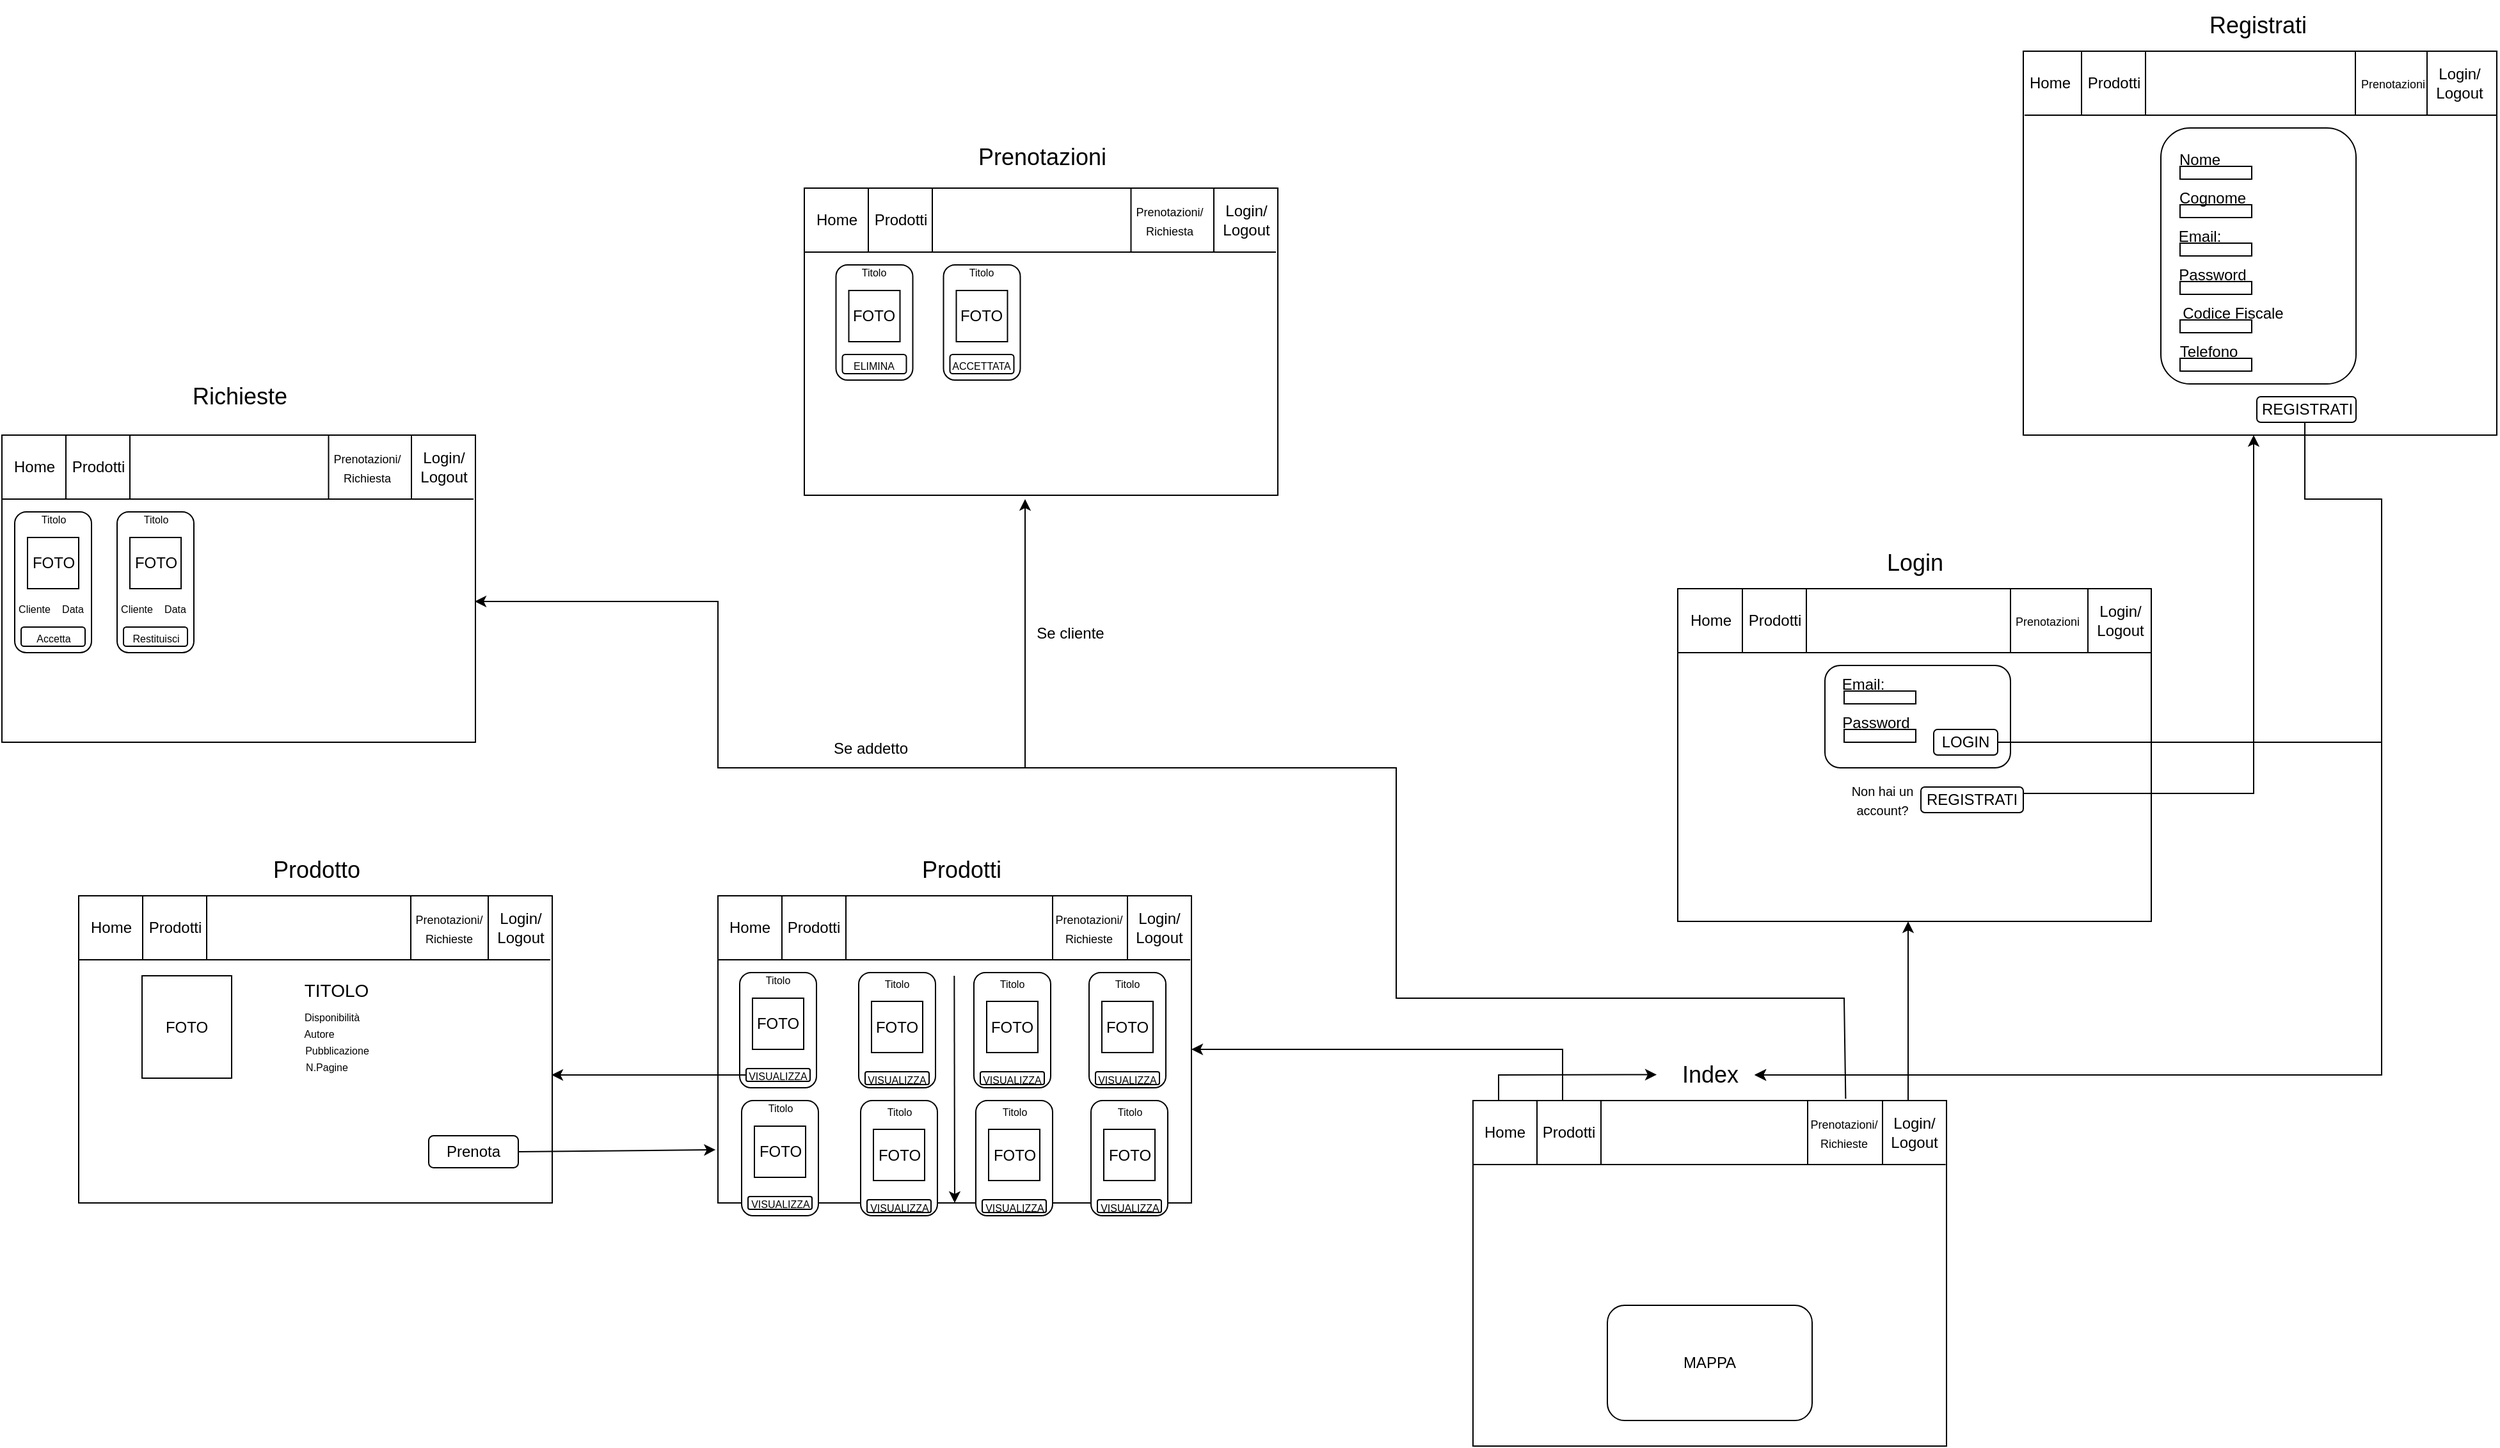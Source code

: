 <mxfile version="24.3.1" type="google">
  <diagram name="Pagina-1" id="uc-kW0rpbERetMhz8qgS">
    <mxGraphModel grid="1" page="1" gridSize="10" guides="1" tooltips="1" connect="1" arrows="1" fold="1" pageScale="1" pageWidth="827" pageHeight="1169" math="0" shadow="0">
      <root>
        <mxCell id="0" />
        <mxCell id="1" parent="0" />
        <mxCell id="d03LexUQMY0LzoibT8dm-57" value="" style="rounded=0;whiteSpace=wrap;html=1;" vertex="1" parent="1">
          <mxGeometry x="-430" y="-10" width="370" height="240" as="geometry" />
        </mxCell>
        <mxCell id="d03LexUQMY0LzoibT8dm-1" value="" style="rounded=0;whiteSpace=wrap;html=1;" vertex="1" parent="1">
          <mxGeometry x="160" y="150" width="370" height="270" as="geometry" />
        </mxCell>
        <mxCell id="d03LexUQMY0LzoibT8dm-2" value="&lt;font style=&quot;font-size: 18px;&quot;&gt;Index&lt;/font&gt;" style="text;html=1;align=center;verticalAlign=middle;resizable=0;points=[];autosize=1;strokeColor=none;fillColor=none;" vertex="1" parent="1">
          <mxGeometry x="310" y="110" width="70" height="40" as="geometry" />
        </mxCell>
        <mxCell id="d03LexUQMY0LzoibT8dm-4" value="MAPPA" style="rounded=1;whiteSpace=wrap;html=1;" vertex="1" parent="1">
          <mxGeometry x="265" y="310" width="160" height="90" as="geometry" />
        </mxCell>
        <mxCell id="d03LexUQMY0LzoibT8dm-5" value="" style="endArrow=none;html=1;rounded=0;entryX=0.998;entryY=0.185;entryDx=0;entryDy=0;entryPerimeter=0;" edge="1" parent="1" target="d03LexUQMY0LzoibT8dm-1">
          <mxGeometry width="50" height="50" relative="1" as="geometry">
            <mxPoint x="160" y="200" as="sourcePoint" />
            <mxPoint x="210" y="150" as="targetPoint" />
          </mxGeometry>
        </mxCell>
        <mxCell id="d03LexUQMY0LzoibT8dm-7" value="" style="endArrow=none;html=1;rounded=0;" edge="1" parent="1">
          <mxGeometry width="50" height="50" relative="1" as="geometry">
            <mxPoint x="210" y="200" as="sourcePoint" />
            <mxPoint x="210" y="150" as="targetPoint" />
          </mxGeometry>
        </mxCell>
        <mxCell id="d03LexUQMY0LzoibT8dm-8" value="Home" style="text;html=1;align=center;verticalAlign=middle;whiteSpace=wrap;rounded=0;" vertex="1" parent="1">
          <mxGeometry x="170" y="170" width="30" height="10" as="geometry" />
        </mxCell>
        <mxCell id="d03LexUQMY0LzoibT8dm-9" value="" style="endArrow=none;html=1;rounded=0;" edge="1" parent="1">
          <mxGeometry width="50" height="50" relative="1" as="geometry">
            <mxPoint x="260" y="200" as="sourcePoint" />
            <mxPoint x="260" y="150" as="targetPoint" />
          </mxGeometry>
        </mxCell>
        <mxCell id="d03LexUQMY0LzoibT8dm-10" value="Prodotti" style="text;html=1;align=center;verticalAlign=middle;whiteSpace=wrap;rounded=0;" vertex="1" parent="1">
          <mxGeometry x="220" y="170" width="30" height="10" as="geometry" />
        </mxCell>
        <mxCell id="d03LexUQMY0LzoibT8dm-12" value="" style="endArrow=none;html=1;rounded=0;" edge="1" parent="1">
          <mxGeometry width="50" height="50" relative="1" as="geometry">
            <mxPoint x="480" y="200" as="sourcePoint" />
            <mxPoint x="480" y="150" as="targetPoint" />
          </mxGeometry>
        </mxCell>
        <mxCell id="d03LexUQMY0LzoibT8dm-13" value="Login/&lt;div&gt;Logout&lt;/div&gt;" style="text;html=1;align=center;verticalAlign=middle;whiteSpace=wrap;rounded=0;" vertex="1" parent="1">
          <mxGeometry x="490" y="170" width="30" height="10" as="geometry" />
        </mxCell>
        <mxCell id="d03LexUQMY0LzoibT8dm-15" value="" style="endArrow=classic;html=1;rounded=0;" edge="1" parent="1">
          <mxGeometry width="50" height="50" relative="1" as="geometry">
            <mxPoint x="500" y="150" as="sourcePoint" />
            <mxPoint x="500" y="10" as="targetPoint" />
          </mxGeometry>
        </mxCell>
        <mxCell id="d03LexUQMY0LzoibT8dm-17" value="" style="rounded=0;whiteSpace=wrap;html=1;" vertex="1" parent="1">
          <mxGeometry x="320" y="-250" width="370" height="260" as="geometry" />
        </mxCell>
        <mxCell id="d03LexUQMY0LzoibT8dm-18" value="&lt;font style=&quot;font-size: 18px;&quot;&gt;Login&lt;/font&gt;" style="text;html=1;align=center;verticalAlign=middle;resizable=0;points=[];autosize=1;strokeColor=none;fillColor=none;" vertex="1" parent="1">
          <mxGeometry x="470" y="-290" width="70" height="40" as="geometry" />
        </mxCell>
        <mxCell id="d03LexUQMY0LzoibT8dm-19" value="" style="rounded=1;whiteSpace=wrap;html=1;" vertex="1" parent="1">
          <mxGeometry x="435" y="-190" width="145" height="80" as="geometry" />
        </mxCell>
        <mxCell id="d03LexUQMY0LzoibT8dm-20" value="" style="rounded=0;whiteSpace=wrap;html=1;" vertex="1" parent="1">
          <mxGeometry x="450" y="-170" width="56" height="10" as="geometry" />
        </mxCell>
        <mxCell id="d03LexUQMY0LzoibT8dm-21" value="" style="rounded=0;whiteSpace=wrap;html=1;" vertex="1" parent="1">
          <mxGeometry x="450" y="-140" width="56" height="10" as="geometry" />
        </mxCell>
        <mxCell id="d03LexUQMY0LzoibT8dm-22" value="Password" style="text;html=1;align=center;verticalAlign=middle;whiteSpace=wrap;rounded=0;" vertex="1" parent="1">
          <mxGeometry x="460" y="-150" width="30" height="10" as="geometry" />
        </mxCell>
        <mxCell id="d03LexUQMY0LzoibT8dm-23" value="Email:" style="text;html=1;align=center;verticalAlign=middle;whiteSpace=wrap;rounded=0;" vertex="1" parent="1">
          <mxGeometry x="450" y="-180" width="30" height="10" as="geometry" />
        </mxCell>
        <mxCell id="d03LexUQMY0LzoibT8dm-24" value="LOGIN" style="rounded=1;whiteSpace=wrap;html=1;" vertex="1" parent="1">
          <mxGeometry x="520" y="-140" width="50" height="20" as="geometry" />
        </mxCell>
        <mxCell id="d03LexUQMY0LzoibT8dm-26" value="&lt;font style=&quot;font-size: 10px;&quot;&gt;Non hai un account?&lt;/font&gt;" style="text;html=1;align=center;verticalAlign=middle;whiteSpace=wrap;rounded=0;" vertex="1" parent="1">
          <mxGeometry x="450" y="-100" width="60" height="30" as="geometry" />
        </mxCell>
        <mxCell id="d03LexUQMY0LzoibT8dm-27" value="REGISTRATI" style="rounded=1;whiteSpace=wrap;html=1;" vertex="1" parent="1">
          <mxGeometry x="510" y="-95" width="80" height="20" as="geometry" />
        </mxCell>
        <mxCell id="d03LexUQMY0LzoibT8dm-28" value="" style="endArrow=classic;html=1;rounded=0;" edge="1" parent="1">
          <mxGeometry width="50" height="50" relative="1" as="geometry">
            <mxPoint x="570" y="-130" as="sourcePoint" />
            <mxPoint x="380" y="130" as="targetPoint" />
            <Array as="points">
              <mxPoint x="870" y="-130" />
              <mxPoint x="870" y="130" />
            </Array>
          </mxGeometry>
        </mxCell>
        <mxCell id="d03LexUQMY0LzoibT8dm-29" value="" style="endArrow=classic;html=1;rounded=0;" edge="1" parent="1">
          <mxGeometry width="50" height="50" relative="1" as="geometry">
            <mxPoint x="590" y="-90" as="sourcePoint" />
            <mxPoint x="770" y="-370" as="targetPoint" />
            <Array as="points">
              <mxPoint x="770" y="-90" />
            </Array>
          </mxGeometry>
        </mxCell>
        <mxCell id="d03LexUQMY0LzoibT8dm-30" value="" style="rounded=0;whiteSpace=wrap;html=1;" vertex="1" parent="1">
          <mxGeometry x="590" y="-670" width="370" height="300" as="geometry" />
        </mxCell>
        <mxCell id="d03LexUQMY0LzoibT8dm-32" value="&lt;font style=&quot;font-size: 18px;&quot;&gt;Registrati&lt;/font&gt;" style="text;html=1;align=center;verticalAlign=middle;resizable=0;points=[];autosize=1;strokeColor=none;fillColor=none;" vertex="1" parent="1">
          <mxGeometry x="722.5" y="-710" width="100" height="40" as="geometry" />
        </mxCell>
        <mxCell id="d03LexUQMY0LzoibT8dm-33" value="" style="rounded=1;whiteSpace=wrap;html=1;" vertex="1" parent="1">
          <mxGeometry x="697.5" y="-610" width="152.5" height="200" as="geometry" />
        </mxCell>
        <mxCell id="d03LexUQMY0LzoibT8dm-34" value="" style="rounded=0;whiteSpace=wrap;html=1;" vertex="1" parent="1">
          <mxGeometry x="712.5" y="-520" width="56" height="10" as="geometry" />
        </mxCell>
        <mxCell id="d03LexUQMY0LzoibT8dm-35" value="" style="rounded=0;whiteSpace=wrap;html=1;" vertex="1" parent="1">
          <mxGeometry x="712.5" y="-490" width="56" height="10" as="geometry" />
        </mxCell>
        <mxCell id="d03LexUQMY0LzoibT8dm-36" value="Password" style="text;html=1;align=center;verticalAlign=middle;whiteSpace=wrap;rounded=0;" vertex="1" parent="1">
          <mxGeometry x="722.5" y="-500" width="30" height="10" as="geometry" />
        </mxCell>
        <mxCell id="d03LexUQMY0LzoibT8dm-37" value="Email:" style="text;html=1;align=center;verticalAlign=middle;whiteSpace=wrap;rounded=0;" vertex="1" parent="1">
          <mxGeometry x="712.5" y="-530" width="30" height="10" as="geometry" />
        </mxCell>
        <mxCell id="d03LexUQMY0LzoibT8dm-38" value="REGISTRATI" style="rounded=1;whiteSpace=wrap;html=1;" vertex="1" parent="1">
          <mxGeometry x="772.5" y="-400" width="77.5" height="20" as="geometry" />
        </mxCell>
        <mxCell id="d03LexUQMY0LzoibT8dm-41" value="" style="rounded=0;whiteSpace=wrap;html=1;" vertex="1" parent="1">
          <mxGeometry x="712.5" y="-580" width="56" height="10" as="geometry" />
        </mxCell>
        <mxCell id="d03LexUQMY0LzoibT8dm-42" value="" style="rounded=0;whiteSpace=wrap;html=1;" vertex="1" parent="1">
          <mxGeometry x="712.5" y="-550" width="56" height="10" as="geometry" />
        </mxCell>
        <mxCell id="d03LexUQMY0LzoibT8dm-43" value="Cognome" style="text;html=1;align=center;verticalAlign=middle;whiteSpace=wrap;rounded=0;" vertex="1" parent="1">
          <mxGeometry x="722.5" y="-560" width="30" height="10" as="geometry" />
        </mxCell>
        <mxCell id="d03LexUQMY0LzoibT8dm-44" value="Nome" style="text;html=1;align=center;verticalAlign=middle;whiteSpace=wrap;rounded=0;" vertex="1" parent="1">
          <mxGeometry x="712.5" y="-590" width="30" height="10" as="geometry" />
        </mxCell>
        <mxCell id="d03LexUQMY0LzoibT8dm-45" value="" style="rounded=0;whiteSpace=wrap;html=1;" vertex="1" parent="1">
          <mxGeometry x="712.5" y="-460" width="56" height="10" as="geometry" />
        </mxCell>
        <mxCell id="d03LexUQMY0LzoibT8dm-46" value="&lt;div&gt;&lt;span style=&quot;background-color: initial;&quot;&gt;Codice Fiscale&lt;/span&gt;&lt;br&gt;&lt;/div&gt;" style="text;html=1;align=center;verticalAlign=middle;whiteSpace=wrap;rounded=0;" vertex="1" parent="1">
          <mxGeometry x="710" y="-470" width="87.5" height="10" as="geometry" />
        </mxCell>
        <mxCell id="d03LexUQMY0LzoibT8dm-49" value="" style="endArrow=classic;html=1;rounded=0;" edge="1" parent="1">
          <mxGeometry width="50" height="50" relative="1" as="geometry">
            <mxPoint x="810" y="-380" as="sourcePoint" />
            <mxPoint x="380" y="130" as="targetPoint" />
            <Array as="points">
              <mxPoint x="810" y="-320" />
              <mxPoint x="870" y="-320" />
              <mxPoint x="870" y="-130" />
              <mxPoint x="870" y="130" />
            </Array>
          </mxGeometry>
        </mxCell>
        <mxCell id="d03LexUQMY0LzoibT8dm-54" value="" style="endArrow=classic;html=1;rounded=0;entryX=-0.093;entryY=0.494;entryDx=0;entryDy=0;entryPerimeter=0;" edge="1" parent="1" target="d03LexUQMY0LzoibT8dm-2">
          <mxGeometry width="50" height="50" relative="1" as="geometry">
            <mxPoint x="180" y="150" as="sourcePoint" />
            <mxPoint x="230" y="100" as="targetPoint" />
            <Array as="points">
              <mxPoint x="180" y="130" />
            </Array>
          </mxGeometry>
        </mxCell>
        <mxCell id="d03LexUQMY0LzoibT8dm-55" value="" style="endArrow=classic;html=1;rounded=0;entryX=1;entryY=0.5;entryDx=0;entryDy=0;" edge="1" parent="1" target="d03LexUQMY0LzoibT8dm-57">
          <mxGeometry width="50" height="50" relative="1" as="geometry">
            <mxPoint x="230" y="150" as="sourcePoint" />
            <mxPoint x="-50" y="110" as="targetPoint" />
            <Array as="points">
              <mxPoint x="230" y="110" />
            </Array>
          </mxGeometry>
        </mxCell>
        <mxCell id="d03LexUQMY0LzoibT8dm-58" value="" style="endArrow=none;html=1;rounded=0;entryX=0.998;entryY=0.185;entryDx=0;entryDy=0;entryPerimeter=0;" edge="1" parent="1">
          <mxGeometry width="50" height="50" relative="1" as="geometry">
            <mxPoint x="320.5" y="-200" as="sourcePoint" />
            <mxPoint x="689.5" y="-200" as="targetPoint" />
          </mxGeometry>
        </mxCell>
        <mxCell id="d03LexUQMY0LzoibT8dm-59" value="" style="endArrow=none;html=1;rounded=0;" edge="1" parent="1">
          <mxGeometry width="50" height="50" relative="1" as="geometry">
            <mxPoint x="370.5" y="-200" as="sourcePoint" />
            <mxPoint x="370.5" y="-250" as="targetPoint" />
          </mxGeometry>
        </mxCell>
        <mxCell id="d03LexUQMY0LzoibT8dm-60" value="Home" style="text;html=1;align=center;verticalAlign=middle;whiteSpace=wrap;rounded=0;" vertex="1" parent="1">
          <mxGeometry x="330.5" y="-230" width="30" height="10" as="geometry" />
        </mxCell>
        <mxCell id="d03LexUQMY0LzoibT8dm-61" value="" style="endArrow=none;html=1;rounded=0;" edge="1" parent="1">
          <mxGeometry width="50" height="50" relative="1" as="geometry">
            <mxPoint x="420.5" y="-200" as="sourcePoint" />
            <mxPoint x="420.5" y="-250" as="targetPoint" />
          </mxGeometry>
        </mxCell>
        <mxCell id="d03LexUQMY0LzoibT8dm-62" value="Prodotti" style="text;html=1;align=center;verticalAlign=middle;whiteSpace=wrap;rounded=0;" vertex="1" parent="1">
          <mxGeometry x="380.5" y="-230" width="30" height="10" as="geometry" />
        </mxCell>
        <mxCell id="d03LexUQMY0LzoibT8dm-63" value="" style="endArrow=none;html=1;rounded=0;" edge="1" parent="1">
          <mxGeometry width="50" height="50" relative="1" as="geometry">
            <mxPoint x="640.5" y="-200" as="sourcePoint" />
            <mxPoint x="640.5" y="-250" as="targetPoint" />
          </mxGeometry>
        </mxCell>
        <mxCell id="d03LexUQMY0LzoibT8dm-64" value="Login/&lt;div&gt;Logout&lt;/div&gt;" style="text;html=1;align=center;verticalAlign=middle;whiteSpace=wrap;rounded=0;" vertex="1" parent="1">
          <mxGeometry x="650.5" y="-230" width="30" height="10" as="geometry" />
        </mxCell>
        <mxCell id="d03LexUQMY0LzoibT8dm-76" value="" style="endArrow=none;html=1;rounded=0;entryX=0.998;entryY=0.185;entryDx=0;entryDy=0;entryPerimeter=0;" edge="1" parent="1">
          <mxGeometry width="50" height="50" relative="1" as="geometry">
            <mxPoint x="591" y="-620" as="sourcePoint" />
            <mxPoint x="960" y="-620" as="targetPoint" />
          </mxGeometry>
        </mxCell>
        <mxCell id="d03LexUQMY0LzoibT8dm-77" value="" style="endArrow=none;html=1;rounded=0;" edge="1" parent="1">
          <mxGeometry width="50" height="50" relative="1" as="geometry">
            <mxPoint x="635.5" y="-620" as="sourcePoint" />
            <mxPoint x="635.5" y="-670" as="targetPoint" />
          </mxGeometry>
        </mxCell>
        <mxCell id="d03LexUQMY0LzoibT8dm-78" value="Home" style="text;html=1;align=center;verticalAlign=middle;whiteSpace=wrap;rounded=0;" vertex="1" parent="1">
          <mxGeometry x="595.5" y="-650" width="30" height="10" as="geometry" />
        </mxCell>
        <mxCell id="d03LexUQMY0LzoibT8dm-79" value="" style="endArrow=none;html=1;rounded=0;" edge="1" parent="1">
          <mxGeometry width="50" height="50" relative="1" as="geometry">
            <mxPoint x="685.5" y="-620" as="sourcePoint" />
            <mxPoint x="685.5" y="-670" as="targetPoint" />
          </mxGeometry>
        </mxCell>
        <mxCell id="d03LexUQMY0LzoibT8dm-80" value="Prodotti" style="text;html=1;align=center;verticalAlign=middle;whiteSpace=wrap;rounded=0;" vertex="1" parent="1">
          <mxGeometry x="645.5" y="-650" width="30" height="10" as="geometry" />
        </mxCell>
        <mxCell id="d03LexUQMY0LzoibT8dm-81" value="" style="endArrow=none;html=1;rounded=0;" edge="1" parent="1">
          <mxGeometry width="50" height="50" relative="1" as="geometry">
            <mxPoint x="905.5" y="-620" as="sourcePoint" />
            <mxPoint x="905.5" y="-670" as="targetPoint" />
          </mxGeometry>
        </mxCell>
        <mxCell id="d03LexUQMY0LzoibT8dm-82" value="Login/&lt;div&gt;Logout&lt;/div&gt;" style="text;html=1;align=center;verticalAlign=middle;whiteSpace=wrap;rounded=0;" vertex="1" parent="1">
          <mxGeometry x="915.5" y="-650" width="30" height="10" as="geometry" />
        </mxCell>
        <mxCell id="d03LexUQMY0LzoibT8dm-83" value="&lt;span style=&quot;font-size: 18px;&quot;&gt;Prodotti&lt;/span&gt;" style="text;html=1;align=center;verticalAlign=middle;resizable=0;points=[];autosize=1;strokeColor=none;fillColor=none;" vertex="1" parent="1">
          <mxGeometry x="-285" y="-50" width="90" height="40" as="geometry" />
        </mxCell>
        <mxCell id="d03LexUQMY0LzoibT8dm-85" value="" style="endArrow=none;html=1;rounded=0;entryX=0.998;entryY=0.185;entryDx=0;entryDy=0;entryPerimeter=0;" edge="1" parent="1">
          <mxGeometry width="50" height="50" relative="1" as="geometry">
            <mxPoint x="-430" y="40" as="sourcePoint" />
            <mxPoint x="-61" y="40" as="targetPoint" />
          </mxGeometry>
        </mxCell>
        <mxCell id="d03LexUQMY0LzoibT8dm-86" value="" style="endArrow=none;html=1;rounded=0;" edge="1" parent="1">
          <mxGeometry width="50" height="50" relative="1" as="geometry">
            <mxPoint x="-380" y="40" as="sourcePoint" />
            <mxPoint x="-380" y="-10" as="targetPoint" />
          </mxGeometry>
        </mxCell>
        <mxCell id="d03LexUQMY0LzoibT8dm-87" value="Home" style="text;html=1;align=center;verticalAlign=middle;whiteSpace=wrap;rounded=0;" vertex="1" parent="1">
          <mxGeometry x="-420" y="10" width="30" height="10" as="geometry" />
        </mxCell>
        <mxCell id="d03LexUQMY0LzoibT8dm-88" value="" style="endArrow=none;html=1;rounded=0;" edge="1" parent="1">
          <mxGeometry width="50" height="50" relative="1" as="geometry">
            <mxPoint x="-330" y="40" as="sourcePoint" />
            <mxPoint x="-330" y="-10" as="targetPoint" />
          </mxGeometry>
        </mxCell>
        <mxCell id="d03LexUQMY0LzoibT8dm-89" value="Prodotti" style="text;html=1;align=center;verticalAlign=middle;whiteSpace=wrap;rounded=0;" vertex="1" parent="1">
          <mxGeometry x="-370" y="10" width="30" height="10" as="geometry" />
        </mxCell>
        <mxCell id="d03LexUQMY0LzoibT8dm-90" value="" style="endArrow=none;html=1;rounded=0;" edge="1" parent="1">
          <mxGeometry width="50" height="50" relative="1" as="geometry">
            <mxPoint x="-110" y="40" as="sourcePoint" />
            <mxPoint x="-110" y="-10" as="targetPoint" />
          </mxGeometry>
        </mxCell>
        <mxCell id="d03LexUQMY0LzoibT8dm-91" value="Login/&lt;div&gt;Logout&lt;/div&gt;" style="text;html=1;align=center;verticalAlign=middle;whiteSpace=wrap;rounded=0;" vertex="1" parent="1">
          <mxGeometry x="-100" y="10" width="30" height="10" as="geometry" />
        </mxCell>
        <mxCell id="d03LexUQMY0LzoibT8dm-94" value="" style="rounded=1;whiteSpace=wrap;html=1;" vertex="1" parent="1">
          <mxGeometry x="-230" y="50" width="60" height="90" as="geometry" />
        </mxCell>
        <mxCell id="d03LexUQMY0LzoibT8dm-93" value="" style="rounded=1;whiteSpace=wrap;html=1;" vertex="1" parent="1">
          <mxGeometry x="-320" y="50" width="60" height="90" as="geometry" />
        </mxCell>
        <mxCell id="d03LexUQMY0LzoibT8dm-92" value="" style="rounded=1;whiteSpace=wrap;html=1;" vertex="1" parent="1">
          <mxGeometry x="-413" y="50" width="60" height="90" as="geometry" />
        </mxCell>
        <mxCell id="d03LexUQMY0LzoibT8dm-95" value="" style="rounded=1;whiteSpace=wrap;html=1;" vertex="1" parent="1">
          <mxGeometry x="-140" y="50" width="60" height="90" as="geometry" />
        </mxCell>
        <mxCell id="d03LexUQMY0LzoibT8dm-104" value="&lt;font style=&quot;font-size: 8px;&quot;&gt;Titolo&lt;/font&gt;" style="text;html=1;align=center;verticalAlign=middle;whiteSpace=wrap;rounded=0;" vertex="1" parent="1">
          <mxGeometry x="-393" y="50" width="20" height="10" as="geometry" />
        </mxCell>
        <mxCell id="d03LexUQMY0LzoibT8dm-106" value="&lt;font style=&quot;font-size: 8px;&quot;&gt;VISUALIZZA&lt;/font&gt;" style="rounded=1;whiteSpace=wrap;html=1;" vertex="1" parent="1">
          <mxGeometry x="-408" y="125" width="50" height="10" as="geometry" />
        </mxCell>
        <mxCell id="d03LexUQMY0LzoibT8dm-108" value="FOTO" style="rounded=0;whiteSpace=wrap;html=1;" vertex="1" parent="1">
          <mxGeometry x="-403" y="70" width="40" height="40" as="geometry" />
        </mxCell>
        <mxCell id="d03LexUQMY0LzoibT8dm-109" value="&lt;font style=&quot;font-size: 8px;&quot;&gt;Titolo&lt;/font&gt;" style="text;html=1;align=center;verticalAlign=middle;whiteSpace=wrap;rounded=0;" vertex="1" parent="1">
          <mxGeometry x="-300" y="52.5" width="20" height="10" as="geometry" />
        </mxCell>
        <mxCell id="d03LexUQMY0LzoibT8dm-110" value="&lt;font style=&quot;font-size: 8px;&quot;&gt;VISUALIZZA&lt;/font&gt;" style="rounded=1;whiteSpace=wrap;html=1;" vertex="1" parent="1">
          <mxGeometry x="-315" y="127.5" width="50" height="10" as="geometry" />
        </mxCell>
        <mxCell id="d03LexUQMY0LzoibT8dm-111" value="FOTO" style="rounded=0;whiteSpace=wrap;html=1;" vertex="1" parent="1">
          <mxGeometry x="-310" y="72.5" width="40" height="40" as="geometry" />
        </mxCell>
        <mxCell id="d03LexUQMY0LzoibT8dm-112" value="&lt;font style=&quot;font-size: 8px;&quot;&gt;Titolo&lt;/font&gt;" style="text;html=1;align=center;verticalAlign=middle;whiteSpace=wrap;rounded=0;" vertex="1" parent="1">
          <mxGeometry x="-210" y="52.5" width="20" height="10" as="geometry" />
        </mxCell>
        <mxCell id="d03LexUQMY0LzoibT8dm-113" value="&lt;font style=&quot;font-size: 8px;&quot;&gt;VISUALIZZA&lt;/font&gt;" style="rounded=1;whiteSpace=wrap;html=1;" vertex="1" parent="1">
          <mxGeometry x="-225" y="127.5" width="50" height="10" as="geometry" />
        </mxCell>
        <mxCell id="d03LexUQMY0LzoibT8dm-114" value="FOTO" style="rounded=0;whiteSpace=wrap;html=1;" vertex="1" parent="1">
          <mxGeometry x="-220" y="72.5" width="40" height="40" as="geometry" />
        </mxCell>
        <mxCell id="d03LexUQMY0LzoibT8dm-115" value="&lt;font style=&quot;font-size: 8px;&quot;&gt;Titolo&lt;/font&gt;" style="text;html=1;align=center;verticalAlign=middle;whiteSpace=wrap;rounded=0;" vertex="1" parent="1">
          <mxGeometry x="-120" y="52.5" width="20" height="10" as="geometry" />
        </mxCell>
        <mxCell id="d03LexUQMY0LzoibT8dm-116" value="&lt;font style=&quot;font-size: 8px;&quot;&gt;VISUALIZZA&lt;/font&gt;" style="rounded=1;whiteSpace=wrap;html=1;" vertex="1" parent="1">
          <mxGeometry x="-135" y="127.5" width="50" height="10" as="geometry" />
        </mxCell>
        <mxCell id="d03LexUQMY0LzoibT8dm-117" value="FOTO" style="rounded=0;whiteSpace=wrap;html=1;" vertex="1" parent="1">
          <mxGeometry x="-130" y="72.5" width="40" height="40" as="geometry" />
        </mxCell>
        <mxCell id="d03LexUQMY0LzoibT8dm-118" value="" style="rounded=1;whiteSpace=wrap;html=1;" vertex="1" parent="1">
          <mxGeometry x="-228.5" y="150" width="60" height="90" as="geometry" />
        </mxCell>
        <mxCell id="d03LexUQMY0LzoibT8dm-119" value="" style="rounded=1;whiteSpace=wrap;html=1;" vertex="1" parent="1">
          <mxGeometry x="-318.5" y="150" width="60" height="90" as="geometry" />
        </mxCell>
        <mxCell id="d03LexUQMY0LzoibT8dm-120" value="" style="rounded=1;whiteSpace=wrap;html=1;" vertex="1" parent="1">
          <mxGeometry x="-411.5" y="150" width="60" height="90" as="geometry" />
        </mxCell>
        <mxCell id="d03LexUQMY0LzoibT8dm-121" value="" style="rounded=1;whiteSpace=wrap;html=1;" vertex="1" parent="1">
          <mxGeometry x="-138.5" y="150" width="60" height="90" as="geometry" />
        </mxCell>
        <mxCell id="d03LexUQMY0LzoibT8dm-122" value="&lt;font style=&quot;font-size: 8px;&quot;&gt;Titolo&lt;/font&gt;" style="text;html=1;align=center;verticalAlign=middle;whiteSpace=wrap;rounded=0;" vertex="1" parent="1">
          <mxGeometry x="-391.5" y="150" width="20" height="10" as="geometry" />
        </mxCell>
        <mxCell id="d03LexUQMY0LzoibT8dm-123" value="&lt;font style=&quot;font-size: 8px;&quot;&gt;VISUALIZZA&lt;/font&gt;" style="rounded=1;whiteSpace=wrap;html=1;" vertex="1" parent="1">
          <mxGeometry x="-406.5" y="225" width="50" height="10" as="geometry" />
        </mxCell>
        <mxCell id="d03LexUQMY0LzoibT8dm-124" value="FOTO" style="rounded=0;whiteSpace=wrap;html=1;" vertex="1" parent="1">
          <mxGeometry x="-401.5" y="170" width="40" height="40" as="geometry" />
        </mxCell>
        <mxCell id="d03LexUQMY0LzoibT8dm-125" value="&lt;font style=&quot;font-size: 8px;&quot;&gt;Titolo&lt;/font&gt;" style="text;html=1;align=center;verticalAlign=middle;whiteSpace=wrap;rounded=0;" vertex="1" parent="1">
          <mxGeometry x="-298.5" y="152.5" width="20" height="10" as="geometry" />
        </mxCell>
        <mxCell id="d03LexUQMY0LzoibT8dm-126" value="&lt;font style=&quot;font-size: 8px;&quot;&gt;VISUALIZZA&lt;/font&gt;" style="rounded=1;whiteSpace=wrap;html=1;" vertex="1" parent="1">
          <mxGeometry x="-313.5" y="227.5" width="50" height="10" as="geometry" />
        </mxCell>
        <mxCell id="d03LexUQMY0LzoibT8dm-127" value="FOTO" style="rounded=0;whiteSpace=wrap;html=1;" vertex="1" parent="1">
          <mxGeometry x="-308.5" y="172.5" width="40" height="40" as="geometry" />
        </mxCell>
        <mxCell id="d03LexUQMY0LzoibT8dm-128" value="&lt;font style=&quot;font-size: 8px;&quot;&gt;Titolo&lt;/font&gt;" style="text;html=1;align=center;verticalAlign=middle;whiteSpace=wrap;rounded=0;" vertex="1" parent="1">
          <mxGeometry x="-208.5" y="152.5" width="20" height="10" as="geometry" />
        </mxCell>
        <mxCell id="d03LexUQMY0LzoibT8dm-129" value="&lt;font style=&quot;font-size: 8px;&quot;&gt;VISUALIZZA&lt;/font&gt;" style="rounded=1;whiteSpace=wrap;html=1;" vertex="1" parent="1">
          <mxGeometry x="-223.5" y="227.5" width="50" height="10" as="geometry" />
        </mxCell>
        <mxCell id="d03LexUQMY0LzoibT8dm-130" value="FOTO" style="rounded=0;whiteSpace=wrap;html=1;" vertex="1" parent="1">
          <mxGeometry x="-218.5" y="172.5" width="40" height="40" as="geometry" />
        </mxCell>
        <mxCell id="d03LexUQMY0LzoibT8dm-131" value="&lt;font style=&quot;font-size: 8px;&quot;&gt;Titolo&lt;/font&gt;" style="text;html=1;align=center;verticalAlign=middle;whiteSpace=wrap;rounded=0;" vertex="1" parent="1">
          <mxGeometry x="-118.5" y="152.5" width="20" height="10" as="geometry" />
        </mxCell>
        <mxCell id="d03LexUQMY0LzoibT8dm-132" value="&lt;font style=&quot;font-size: 8px;&quot;&gt;VISUALIZZA&lt;/font&gt;" style="rounded=1;whiteSpace=wrap;html=1;" vertex="1" parent="1">
          <mxGeometry x="-133.5" y="227.5" width="50" height="10" as="geometry" />
        </mxCell>
        <mxCell id="d03LexUQMY0LzoibT8dm-133" value="FOTO" style="rounded=0;whiteSpace=wrap;html=1;" vertex="1" parent="1">
          <mxGeometry x="-128.5" y="172.5" width="40" height="40" as="geometry" />
        </mxCell>
        <mxCell id="d03LexUQMY0LzoibT8dm-134" value="" style="endArrow=classic;html=1;rounded=0;entryX=0.5;entryY=1;entryDx=0;entryDy=0;" edge="1" parent="1" target="d03LexUQMY0LzoibT8dm-57">
          <mxGeometry width="50" height="50" relative="1" as="geometry">
            <mxPoint x="-245.33" y="52.5" as="sourcePoint" />
            <mxPoint x="-245.33" y="112.5" as="targetPoint" />
          </mxGeometry>
        </mxCell>
        <mxCell id="d03LexUQMY0LzoibT8dm-136" value="" style="endArrow=classic;html=1;rounded=0;exitX=0;exitY=0.5;exitDx=0;exitDy=0;" edge="1" parent="1" source="d03LexUQMY0LzoibT8dm-106">
          <mxGeometry width="50" height="50" relative="1" as="geometry">
            <mxPoint x="-540" y="150" as="sourcePoint" />
            <mxPoint x="-560" y="130" as="targetPoint" />
          </mxGeometry>
        </mxCell>
        <mxCell id="d03LexUQMY0LzoibT8dm-146" value="" style="rounded=0;whiteSpace=wrap;html=1;" vertex="1" parent="1">
          <mxGeometry x="-929.5" y="-10" width="370" height="240" as="geometry" />
        </mxCell>
        <mxCell id="d03LexUQMY0LzoibT8dm-147" value="" style="endArrow=none;html=1;rounded=0;" edge="1" parent="1">
          <mxGeometry width="50" height="50" relative="1" as="geometry">
            <mxPoint x="-879.5" y="40" as="sourcePoint" />
            <mxPoint x="-879.5" y="-10" as="targetPoint" />
          </mxGeometry>
        </mxCell>
        <mxCell id="d03LexUQMY0LzoibT8dm-148" value="Home" style="text;html=1;align=center;verticalAlign=middle;whiteSpace=wrap;rounded=0;" vertex="1" parent="1">
          <mxGeometry x="-919.5" y="10" width="30" height="10" as="geometry" />
        </mxCell>
        <mxCell id="d03LexUQMY0LzoibT8dm-149" value="" style="endArrow=none;html=1;rounded=0;" edge="1" parent="1">
          <mxGeometry width="50" height="50" relative="1" as="geometry">
            <mxPoint x="-829.5" y="40" as="sourcePoint" />
            <mxPoint x="-829.5" y="-10" as="targetPoint" />
          </mxGeometry>
        </mxCell>
        <mxCell id="d03LexUQMY0LzoibT8dm-150" value="Prodotti" style="text;html=1;align=center;verticalAlign=middle;whiteSpace=wrap;rounded=0;" vertex="1" parent="1">
          <mxGeometry x="-869.5" y="10" width="30" height="10" as="geometry" />
        </mxCell>
        <mxCell id="d03LexUQMY0LzoibT8dm-151" value="" style="endArrow=none;html=1;rounded=0;" edge="1" parent="1">
          <mxGeometry width="50" height="50" relative="1" as="geometry">
            <mxPoint x="-609.5" y="40" as="sourcePoint" />
            <mxPoint x="-609.5" y="-10" as="targetPoint" />
          </mxGeometry>
        </mxCell>
        <mxCell id="d03LexUQMY0LzoibT8dm-152" value="Login/&lt;div&gt;Logout&lt;/div&gt;" style="text;html=1;align=center;verticalAlign=middle;whiteSpace=wrap;rounded=0;" vertex="1" parent="1">
          <mxGeometry x="-599.5" y="10" width="30" height="10" as="geometry" />
        </mxCell>
        <mxCell id="d03LexUQMY0LzoibT8dm-153" value="" style="endArrow=none;html=1;rounded=0;entryX=0.998;entryY=0.185;entryDx=0;entryDy=0;entryPerimeter=0;" edge="1" parent="1">
          <mxGeometry width="50" height="50" relative="1" as="geometry">
            <mxPoint x="-930" y="40" as="sourcePoint" />
            <mxPoint x="-561" y="40" as="targetPoint" />
          </mxGeometry>
        </mxCell>
        <mxCell id="d03LexUQMY0LzoibT8dm-155" value="&lt;span style=&quot;font-size: 18px;&quot;&gt;Prodotto&lt;/span&gt;" style="text;html=1;align=center;verticalAlign=middle;resizable=0;points=[];autosize=1;strokeColor=none;fillColor=none;" vertex="1" parent="1">
          <mxGeometry x="-789.5" y="-50" width="90" height="40" as="geometry" />
        </mxCell>
        <mxCell id="d03LexUQMY0LzoibT8dm-157" value="FOTO" style="rounded=0;whiteSpace=wrap;html=1;" vertex="1" parent="1">
          <mxGeometry x="-880" y="52.5" width="70" height="80" as="geometry" />
        </mxCell>
        <mxCell id="d03LexUQMY0LzoibT8dm-161" value="&lt;font style=&quot;font-size: 14px;&quot;&gt;TITOLO&lt;/font&gt;" style="text;html=1;align=center;verticalAlign=middle;whiteSpace=wrap;rounded=0;" vertex="1" parent="1">
          <mxGeometry x="-800" y="50" width="144" height="27" as="geometry" />
        </mxCell>
        <mxCell id="d03LexUQMY0LzoibT8dm-162" value="&lt;font style=&quot;font-size: 8px;&quot;&gt;Disponibilità&lt;/font&gt;" style="text;html=1;align=center;verticalAlign=middle;whiteSpace=wrap;rounded=0;" vertex="1" parent="1">
          <mxGeometry x="-753" y="77" width="43" height="13" as="geometry" />
        </mxCell>
        <mxCell id="d03LexUQMY0LzoibT8dm-163" value="&lt;font style=&quot;font-size: 8px;&quot;&gt;Autore&lt;/font&gt;" style="text;html=1;align=center;verticalAlign=middle;whiteSpace=wrap;rounded=0;" vertex="1" parent="1">
          <mxGeometry x="-753" y="90" width="23" height="13" as="geometry" />
        </mxCell>
        <mxCell id="d03LexUQMY0LzoibT8dm-165" value="&lt;font style=&quot;font-size: 8px;&quot;&gt;Pubblicazione&lt;/font&gt;" style="text;html=1;align=center;verticalAlign=middle;whiteSpace=wrap;rounded=0;" vertex="1" parent="1">
          <mxGeometry x="-754.5" y="103.5" width="53" height="13" as="geometry" />
        </mxCell>
        <mxCell id="d03LexUQMY0LzoibT8dm-166" value="Prenota" style="rounded=1;whiteSpace=wrap;html=1;" vertex="1" parent="1">
          <mxGeometry x="-656" y="177.5" width="70" height="25" as="geometry" />
        </mxCell>
        <mxCell id="d03LexUQMY0LzoibT8dm-167" value="" style="rounded=0;whiteSpace=wrap;html=1;" vertex="1" parent="1">
          <mxGeometry x="712.5" y="-430" width="56" height="10" as="geometry" />
        </mxCell>
        <mxCell id="d03LexUQMY0LzoibT8dm-168" value="&lt;div&gt;&lt;span style=&quot;background-color: initial;&quot;&gt;Telefono&lt;/span&gt;&lt;br&gt;&lt;/div&gt;" style="text;html=1;align=center;verticalAlign=middle;whiteSpace=wrap;rounded=0;" vertex="1" parent="1">
          <mxGeometry x="710" y="-440" width="50" height="10" as="geometry" />
        </mxCell>
        <mxCell id="d03LexUQMY0LzoibT8dm-170" value="" style="endArrow=none;html=1;rounded=0;" edge="1" parent="1">
          <mxGeometry width="50" height="50" relative="1" as="geometry">
            <mxPoint x="-670" y="40" as="sourcePoint" />
            <mxPoint x="-670" y="-10" as="targetPoint" />
          </mxGeometry>
        </mxCell>
        <mxCell id="d03LexUQMY0LzoibT8dm-171" value="&lt;font style=&quot;font-size: 9px;&quot;&gt;Prenotazioni/&lt;/font&gt;&lt;div&gt;&lt;font style=&quot;font-size: 9px;&quot;&gt;Richieste&lt;/font&gt;&lt;/div&gt;" style="text;html=1;align=center;verticalAlign=middle;whiteSpace=wrap;rounded=0;" vertex="1" parent="1">
          <mxGeometry x="-650" y="10" width="20" height="10" as="geometry" />
        </mxCell>
        <mxCell id="d03LexUQMY0LzoibT8dm-173" value="" style="endArrow=none;html=1;rounded=0;" edge="1" parent="1">
          <mxGeometry width="50" height="50" relative="1" as="geometry">
            <mxPoint x="-168.5" y="40" as="sourcePoint" />
            <mxPoint x="-168.5" y="-10" as="targetPoint" />
          </mxGeometry>
        </mxCell>
        <mxCell id="d03LexUQMY0LzoibT8dm-174" value="&lt;font style=&quot;font-size: 9px;&quot;&gt;Prenotazioni/&lt;/font&gt;&lt;div&gt;&lt;font style=&quot;font-size: 9px;&quot;&gt;Richieste&lt;/font&gt;&lt;/div&gt;" style="text;html=1;align=center;verticalAlign=middle;whiteSpace=wrap;rounded=0;" vertex="1" parent="1">
          <mxGeometry x="-150" y="10" width="20" height="10" as="geometry" />
        </mxCell>
        <mxCell id="d03LexUQMY0LzoibT8dm-175" value="" style="endArrow=none;html=1;rounded=0;" edge="1" parent="1">
          <mxGeometry width="50" height="50" relative="1" as="geometry">
            <mxPoint x="421.5" y="200" as="sourcePoint" />
            <mxPoint x="421.5" y="150" as="targetPoint" />
          </mxGeometry>
        </mxCell>
        <mxCell id="d03LexUQMY0LzoibT8dm-176" value="&lt;font style=&quot;font-size: 9px;&quot;&gt;Prenotazioni/&lt;/font&gt;&lt;div&gt;&lt;font style=&quot;font-size: 9px;&quot;&gt;Richieste&lt;/font&gt;&lt;/div&gt;" style="text;html=1;align=center;verticalAlign=middle;whiteSpace=wrap;rounded=0;" vertex="1" parent="1">
          <mxGeometry x="440" y="170" width="20" height="10" as="geometry" />
        </mxCell>
        <mxCell id="d03LexUQMY0LzoibT8dm-177" value="" style="endArrow=none;html=1;rounded=0;" edge="1" parent="1">
          <mxGeometry width="50" height="50" relative="1" as="geometry">
            <mxPoint x="580" y="-200" as="sourcePoint" />
            <mxPoint x="580" y="-250" as="targetPoint" />
          </mxGeometry>
        </mxCell>
        <mxCell id="d03LexUQMY0LzoibT8dm-178" value="&lt;font style=&quot;font-size: 9px;&quot;&gt;Prenotazioni&lt;/font&gt;" style="text;html=1;align=center;verticalAlign=middle;whiteSpace=wrap;rounded=0;" vertex="1" parent="1">
          <mxGeometry x="598.5" y="-230" width="20" height="10" as="geometry" />
        </mxCell>
        <mxCell id="d03LexUQMY0LzoibT8dm-179" value="" style="endArrow=none;html=1;rounded=0;" edge="1" parent="1">
          <mxGeometry width="50" height="50" relative="1" as="geometry">
            <mxPoint x="849.5" y="-620" as="sourcePoint" />
            <mxPoint x="849.5" y="-670" as="targetPoint" />
          </mxGeometry>
        </mxCell>
        <mxCell id="d03LexUQMY0LzoibT8dm-180" value="&lt;font style=&quot;font-size: 9px;&quot;&gt;Prenotazioni&lt;/font&gt;" style="text;html=1;align=center;verticalAlign=middle;whiteSpace=wrap;rounded=0;" vertex="1" parent="1">
          <mxGeometry x="868.5" y="-650" width="20" height="10" as="geometry" />
        </mxCell>
        <mxCell id="d03LexUQMY0LzoibT8dm-182" value="" style="endArrow=classic;html=1;rounded=0;exitX=0.787;exitY=-0.005;exitDx=0;exitDy=0;exitPerimeter=0;" edge="1" parent="1" source="d03LexUQMY0LzoibT8dm-1">
          <mxGeometry width="50" height="50" relative="1" as="geometry">
            <mxPoint x="-640" y="-10" as="sourcePoint" />
            <mxPoint x="-190" y="-320" as="targetPoint" />
            <Array as="points">
              <mxPoint x="450" y="70" />
              <mxPoint x="100" y="70" />
              <mxPoint x="100" y="-110" />
              <mxPoint x="-190" y="-110" />
            </Array>
          </mxGeometry>
        </mxCell>
        <mxCell id="d03LexUQMY0LzoibT8dm-183" value="" style="rounded=0;whiteSpace=wrap;html=1;" vertex="1" parent="1">
          <mxGeometry x="-362.5" y="-563" width="370" height="240" as="geometry" />
        </mxCell>
        <mxCell id="d03LexUQMY0LzoibT8dm-184" value="" style="endArrow=none;html=1;rounded=0;" edge="1" parent="1">
          <mxGeometry width="50" height="50" relative="1" as="geometry">
            <mxPoint x="-312.5" y="-513" as="sourcePoint" />
            <mxPoint x="-312.5" y="-563" as="targetPoint" />
          </mxGeometry>
        </mxCell>
        <mxCell id="d03LexUQMY0LzoibT8dm-185" value="Home" style="text;html=1;align=center;verticalAlign=middle;whiteSpace=wrap;rounded=0;" vertex="1" parent="1">
          <mxGeometry x="-352.5" y="-543" width="30" height="10" as="geometry" />
        </mxCell>
        <mxCell id="d03LexUQMY0LzoibT8dm-186" value="" style="endArrow=none;html=1;rounded=0;" edge="1" parent="1">
          <mxGeometry width="50" height="50" relative="1" as="geometry">
            <mxPoint x="-262.5" y="-513" as="sourcePoint" />
            <mxPoint x="-262.5" y="-563" as="targetPoint" />
          </mxGeometry>
        </mxCell>
        <mxCell id="d03LexUQMY0LzoibT8dm-187" value="Prodotti" style="text;html=1;align=center;verticalAlign=middle;whiteSpace=wrap;rounded=0;" vertex="1" parent="1">
          <mxGeometry x="-302.5" y="-543" width="30" height="10" as="geometry" />
        </mxCell>
        <mxCell id="d03LexUQMY0LzoibT8dm-188" value="" style="endArrow=none;html=1;rounded=0;" edge="1" parent="1">
          <mxGeometry width="50" height="50" relative="1" as="geometry">
            <mxPoint x="-42.5" y="-513" as="sourcePoint" />
            <mxPoint x="-42.5" y="-563" as="targetPoint" />
          </mxGeometry>
        </mxCell>
        <mxCell id="d03LexUQMY0LzoibT8dm-189" value="Login/&lt;div&gt;Logout&lt;/div&gt;" style="text;html=1;align=center;verticalAlign=middle;whiteSpace=wrap;rounded=0;" vertex="1" parent="1">
          <mxGeometry x="-32.5" y="-543" width="30" height="10" as="geometry" />
        </mxCell>
        <mxCell id="d03LexUQMY0LzoibT8dm-190" value="" style="endArrow=none;html=1;rounded=0;entryX=0.998;entryY=0.185;entryDx=0;entryDy=0;entryPerimeter=0;" edge="1" parent="1">
          <mxGeometry width="50" height="50" relative="1" as="geometry">
            <mxPoint x="-363" y="-513" as="sourcePoint" />
            <mxPoint x="6" y="-513" as="targetPoint" />
          </mxGeometry>
        </mxCell>
        <mxCell id="d03LexUQMY0LzoibT8dm-191" value="&lt;span style=&quot;font-size: 18px;&quot;&gt;Prenotazioni&lt;/span&gt;" style="text;html=1;align=center;verticalAlign=middle;resizable=0;points=[];autosize=1;strokeColor=none;fillColor=none;" vertex="1" parent="1">
          <mxGeometry x="-237.5" y="-607" width="120" height="40" as="geometry" />
        </mxCell>
        <mxCell id="d03LexUQMY0LzoibT8dm-192" value="" style="endArrow=none;html=1;rounded=0;" edge="1" parent="1">
          <mxGeometry width="50" height="50" relative="1" as="geometry">
            <mxPoint x="-107.25" y="-513" as="sourcePoint" />
            <mxPoint x="-107.25" y="-563" as="targetPoint" />
          </mxGeometry>
        </mxCell>
        <mxCell id="d03LexUQMY0LzoibT8dm-193" value="&lt;font style=&quot;font-size: 9px;&quot;&gt;Prenotazioni/&lt;/font&gt;&lt;div&gt;&lt;font style=&quot;font-size: 9px;&quot;&gt;Richiesta&lt;/font&gt;&lt;/div&gt;" style="text;html=1;align=center;verticalAlign=middle;whiteSpace=wrap;rounded=0;" vertex="1" parent="1">
          <mxGeometry x="-87.25" y="-543" width="20" height="10" as="geometry" />
        </mxCell>
        <mxCell id="jS_RAEKriXgM0fOFGVm9-2" value="" style="rounded=1;whiteSpace=wrap;html=1;" vertex="1" parent="1">
          <mxGeometry x="-337.75" y="-503" width="60" height="90" as="geometry" />
        </mxCell>
        <mxCell id="jS_RAEKriXgM0fOFGVm9-3" value="&lt;font style=&quot;font-size: 8px;&quot;&gt;Titolo&lt;/font&gt;" style="text;html=1;align=center;verticalAlign=middle;whiteSpace=wrap;rounded=0;" vertex="1" parent="1">
          <mxGeometry x="-317.75" y="-503" width="20" height="10" as="geometry" />
        </mxCell>
        <mxCell id="jS_RAEKriXgM0fOFGVm9-4" value="&lt;span style=&quot;font-size: 8px;&quot;&gt;ELIMINA&lt;/span&gt;" style="rounded=1;whiteSpace=wrap;html=1;" vertex="1" parent="1">
          <mxGeometry x="-332.75" y="-433" width="50" height="15" as="geometry" />
        </mxCell>
        <mxCell id="jS_RAEKriXgM0fOFGVm9-5" value="FOTO" style="rounded=0;whiteSpace=wrap;html=1;" vertex="1" parent="1">
          <mxGeometry x="-327.75" y="-483" width="40" height="40" as="geometry" />
        </mxCell>
        <mxCell id="jS_RAEKriXgM0fOFGVm9-10" value="" style="rounded=1;whiteSpace=wrap;html=1;" vertex="1" parent="1">
          <mxGeometry x="-253.75" y="-503" width="60" height="90" as="geometry" />
        </mxCell>
        <mxCell id="jS_RAEKriXgM0fOFGVm9-11" value="&lt;font style=&quot;font-size: 8px;&quot;&gt;Titolo&lt;/font&gt;" style="text;html=1;align=center;verticalAlign=middle;whiteSpace=wrap;rounded=0;" vertex="1" parent="1">
          <mxGeometry x="-233.75" y="-503" width="20" height="10" as="geometry" />
        </mxCell>
        <mxCell id="jS_RAEKriXgM0fOFGVm9-12" value="&lt;span style=&quot;font-size: 8px;&quot;&gt;ACCETTATA&lt;/span&gt;" style="rounded=1;whiteSpace=wrap;html=1;" vertex="1" parent="1">
          <mxGeometry x="-248.75" y="-433" width="50" height="15" as="geometry" />
        </mxCell>
        <mxCell id="jS_RAEKriXgM0fOFGVm9-13" value="FOTO" style="rounded=0;whiteSpace=wrap;html=1;" vertex="1" parent="1">
          <mxGeometry x="-243.75" y="-483" width="40" height="40" as="geometry" />
        </mxCell>
        <mxCell id="5X-erTjhC-M36mOW_pBf-1" value="&lt;font style=&quot;font-size: 8px;&quot;&gt;N.Pagine&lt;/font&gt;" style="text;html=1;align=center;verticalAlign=middle;whiteSpace=wrap;rounded=0;" vertex="1" parent="1">
          <mxGeometry x="-752.5" y="116.5" width="33" height="13" as="geometry" />
        </mxCell>
        <mxCell id="2yRQhgzz-iRNS_bt8RYb-16" value="" style="endArrow=classic;html=1;rounded=0;" edge="1" parent="1">
          <mxGeometry width="50" height="50" relative="1" as="geometry">
            <mxPoint x="-190" y="-110" as="sourcePoint" />
            <mxPoint x="-620" y="-240" as="targetPoint" />
            <Array as="points">
              <mxPoint x="-430" y="-110" />
              <mxPoint x="-430" y="-240" />
            </Array>
          </mxGeometry>
        </mxCell>
        <mxCell id="2yRQhgzz-iRNS_bt8RYb-17" value="Se addetto" style="text;html=1;align=center;verticalAlign=middle;resizable=0;points=[];autosize=1;strokeColor=none;fillColor=none;" vertex="1" parent="1">
          <mxGeometry x="-351.5" y="-140" width="80" height="30" as="geometry" />
        </mxCell>
        <mxCell id="2yRQhgzz-iRNS_bt8RYb-18" value="Se cliente" style="text;html=1;align=center;verticalAlign=middle;resizable=0;points=[];autosize=1;strokeColor=none;fillColor=none;" vertex="1" parent="1">
          <mxGeometry x="-195" y="-230" width="80" height="30" as="geometry" />
        </mxCell>
        <mxCell id="2yRQhgzz-iRNS_bt8RYb-19" value="" style="rounded=0;whiteSpace=wrap;html=1;" vertex="1" parent="1">
          <mxGeometry x="-989.5" y="-370" width="370" height="240" as="geometry" />
        </mxCell>
        <mxCell id="2yRQhgzz-iRNS_bt8RYb-20" value="" style="endArrow=none;html=1;rounded=0;" edge="1" parent="1">
          <mxGeometry width="50" height="50" relative="1" as="geometry">
            <mxPoint x="-939.5" y="-320" as="sourcePoint" />
            <mxPoint x="-939.5" y="-370" as="targetPoint" />
          </mxGeometry>
        </mxCell>
        <mxCell id="2yRQhgzz-iRNS_bt8RYb-21" value="Home" style="text;html=1;align=center;verticalAlign=middle;whiteSpace=wrap;rounded=0;" vertex="1" parent="1">
          <mxGeometry x="-979.5" y="-350" width="30" height="10" as="geometry" />
        </mxCell>
        <mxCell id="2yRQhgzz-iRNS_bt8RYb-22" value="" style="endArrow=none;html=1;rounded=0;" edge="1" parent="1">
          <mxGeometry width="50" height="50" relative="1" as="geometry">
            <mxPoint x="-889.5" y="-320" as="sourcePoint" />
            <mxPoint x="-889.5" y="-370" as="targetPoint" />
          </mxGeometry>
        </mxCell>
        <mxCell id="2yRQhgzz-iRNS_bt8RYb-23" value="Prodotti" style="text;html=1;align=center;verticalAlign=middle;whiteSpace=wrap;rounded=0;" vertex="1" parent="1">
          <mxGeometry x="-929.5" y="-350" width="30" height="10" as="geometry" />
        </mxCell>
        <mxCell id="2yRQhgzz-iRNS_bt8RYb-24" value="" style="endArrow=none;html=1;rounded=0;" edge="1" parent="1">
          <mxGeometry width="50" height="50" relative="1" as="geometry">
            <mxPoint x="-669.5" y="-320" as="sourcePoint" />
            <mxPoint x="-669.5" y="-370" as="targetPoint" />
          </mxGeometry>
        </mxCell>
        <mxCell id="2yRQhgzz-iRNS_bt8RYb-25" value="Login/&lt;div&gt;Logout&lt;/div&gt;" style="text;html=1;align=center;verticalAlign=middle;whiteSpace=wrap;rounded=0;" vertex="1" parent="1">
          <mxGeometry x="-659.5" y="-350" width="30" height="10" as="geometry" />
        </mxCell>
        <mxCell id="2yRQhgzz-iRNS_bt8RYb-26" value="" style="endArrow=none;html=1;rounded=0;entryX=0.998;entryY=0.185;entryDx=0;entryDy=0;entryPerimeter=0;" edge="1" parent="1">
          <mxGeometry width="50" height="50" relative="1" as="geometry">
            <mxPoint x="-990" y="-320" as="sourcePoint" />
            <mxPoint x="-621" y="-320" as="targetPoint" />
          </mxGeometry>
        </mxCell>
        <mxCell id="2yRQhgzz-iRNS_bt8RYb-27" value="" style="endArrow=none;html=1;rounded=0;" edge="1" parent="1">
          <mxGeometry width="50" height="50" relative="1" as="geometry">
            <mxPoint x="-734.25" y="-320" as="sourcePoint" />
            <mxPoint x="-734.25" y="-370" as="targetPoint" />
          </mxGeometry>
        </mxCell>
        <mxCell id="2yRQhgzz-iRNS_bt8RYb-28" value="&lt;font style=&quot;font-size: 9px;&quot;&gt;Prenotazioni/&lt;/font&gt;&lt;div&gt;&lt;font style=&quot;font-size: 9px;&quot;&gt;Richiesta&lt;/font&gt;&lt;/div&gt;" style="text;html=1;align=center;verticalAlign=middle;whiteSpace=wrap;rounded=0;" vertex="1" parent="1">
          <mxGeometry x="-714.25" y="-350" width="20" height="10" as="geometry" />
        </mxCell>
        <mxCell id="dP-5efVaQ851fBsW8yKT-1" value="&lt;span style=&quot;font-size: 18px;&quot;&gt;Richieste&lt;/span&gt;" style="text;html=1;align=center;verticalAlign=middle;resizable=0;points=[];autosize=1;strokeColor=none;fillColor=none;" vertex="1" parent="1">
          <mxGeometry x="-854.5" y="-420" width="100" height="40" as="geometry" />
        </mxCell>
        <mxCell id="dP-5efVaQ851fBsW8yKT-7" value="" style="rounded=1;whiteSpace=wrap;html=1;" vertex="1" parent="1">
          <mxGeometry x="-979.5" y="-310" width="60" height="110" as="geometry" />
        </mxCell>
        <mxCell id="dP-5efVaQ851fBsW8yKT-8" value="&lt;font style=&quot;font-size: 8px;&quot;&gt;Titolo&lt;/font&gt;" style="text;html=1;align=center;verticalAlign=middle;whiteSpace=wrap;rounded=0;" vertex="1" parent="1">
          <mxGeometry x="-959.5" y="-310" width="20" height="10" as="geometry" />
        </mxCell>
        <mxCell id="dP-5efVaQ851fBsW8yKT-9" value="&lt;span style=&quot;font-size: 8px;&quot;&gt;Accetta&lt;/span&gt;" style="rounded=1;whiteSpace=wrap;html=1;" vertex="1" parent="1">
          <mxGeometry x="-974.5" y="-220" width="50" height="15" as="geometry" />
        </mxCell>
        <mxCell id="dP-5efVaQ851fBsW8yKT-10" value="FOTO" style="rounded=0;whiteSpace=wrap;html=1;" vertex="1" parent="1">
          <mxGeometry x="-969.5" y="-290" width="40" height="40" as="geometry" />
        </mxCell>
        <mxCell id="dP-5efVaQ851fBsW8yKT-12" value="&lt;font style=&quot;font-size: 8px;&quot;&gt;Cliente&lt;/font&gt;" style="text;html=1;align=center;verticalAlign=middle;whiteSpace=wrap;rounded=0;" vertex="1" parent="1">
          <mxGeometry x="-974.5" y="-240" width="20" height="10" as="geometry" />
        </mxCell>
        <mxCell id="dP-5efVaQ851fBsW8yKT-14" value="&lt;font style=&quot;font-size: 8px;&quot;&gt;Data&lt;/font&gt;" style="text;html=1;align=center;verticalAlign=middle;whiteSpace=wrap;rounded=0;" vertex="1" parent="1">
          <mxGeometry x="-944.5" y="-240" width="20" height="10" as="geometry" />
        </mxCell>
        <mxCell id="dP-5efVaQ851fBsW8yKT-17" value="" style="rounded=1;whiteSpace=wrap;html=1;" vertex="1" parent="1">
          <mxGeometry x="-899.5" y="-310" width="60" height="110" as="geometry" />
        </mxCell>
        <mxCell id="dP-5efVaQ851fBsW8yKT-18" value="&lt;font style=&quot;font-size: 8px;&quot;&gt;Titolo&lt;/font&gt;" style="text;html=1;align=center;verticalAlign=middle;whiteSpace=wrap;rounded=0;" vertex="1" parent="1">
          <mxGeometry x="-879.5" y="-310" width="20" height="10" as="geometry" />
        </mxCell>
        <mxCell id="dP-5efVaQ851fBsW8yKT-19" value="&lt;span style=&quot;font-size: 8px;&quot;&gt;Restituisci&lt;/span&gt;" style="rounded=1;whiteSpace=wrap;html=1;" vertex="1" parent="1">
          <mxGeometry x="-894.5" y="-220" width="50" height="15" as="geometry" />
        </mxCell>
        <mxCell id="dP-5efVaQ851fBsW8yKT-20" value="FOTO" style="rounded=0;whiteSpace=wrap;html=1;" vertex="1" parent="1">
          <mxGeometry x="-889.5" y="-290" width="40" height="40" as="geometry" />
        </mxCell>
        <mxCell id="dP-5efVaQ851fBsW8yKT-21" value="&lt;font style=&quot;font-size: 8px;&quot;&gt;Cliente&lt;/font&gt;" style="text;html=1;align=center;verticalAlign=middle;whiteSpace=wrap;rounded=0;" vertex="1" parent="1">
          <mxGeometry x="-894.5" y="-240" width="20" height="10" as="geometry" />
        </mxCell>
        <mxCell id="dP-5efVaQ851fBsW8yKT-22" value="&lt;font style=&quot;font-size: 8px;&quot;&gt;Data&lt;/font&gt;" style="text;html=1;align=center;verticalAlign=middle;whiteSpace=wrap;rounded=0;" vertex="1" parent="1">
          <mxGeometry x="-864.5" y="-240" width="20" height="10" as="geometry" />
        </mxCell>
        <mxCell id="dP-5efVaQ851fBsW8yKT-23" value="" style="endArrow=classic;html=1;rounded=0;exitX=1;exitY=0.5;exitDx=0;exitDy=0;entryX=-0.005;entryY=0.827;entryDx=0;entryDy=0;entryPerimeter=0;" edge="1" parent="1" source="d03LexUQMY0LzoibT8dm-166" target="d03LexUQMY0LzoibT8dm-57">
          <mxGeometry width="50" height="50" relative="1" as="geometry">
            <mxPoint x="-590" y="190" as="sourcePoint" />
            <mxPoint x="-540" y="140" as="targetPoint" />
          </mxGeometry>
        </mxCell>
      </root>
    </mxGraphModel>
  </diagram>
</mxfile>
